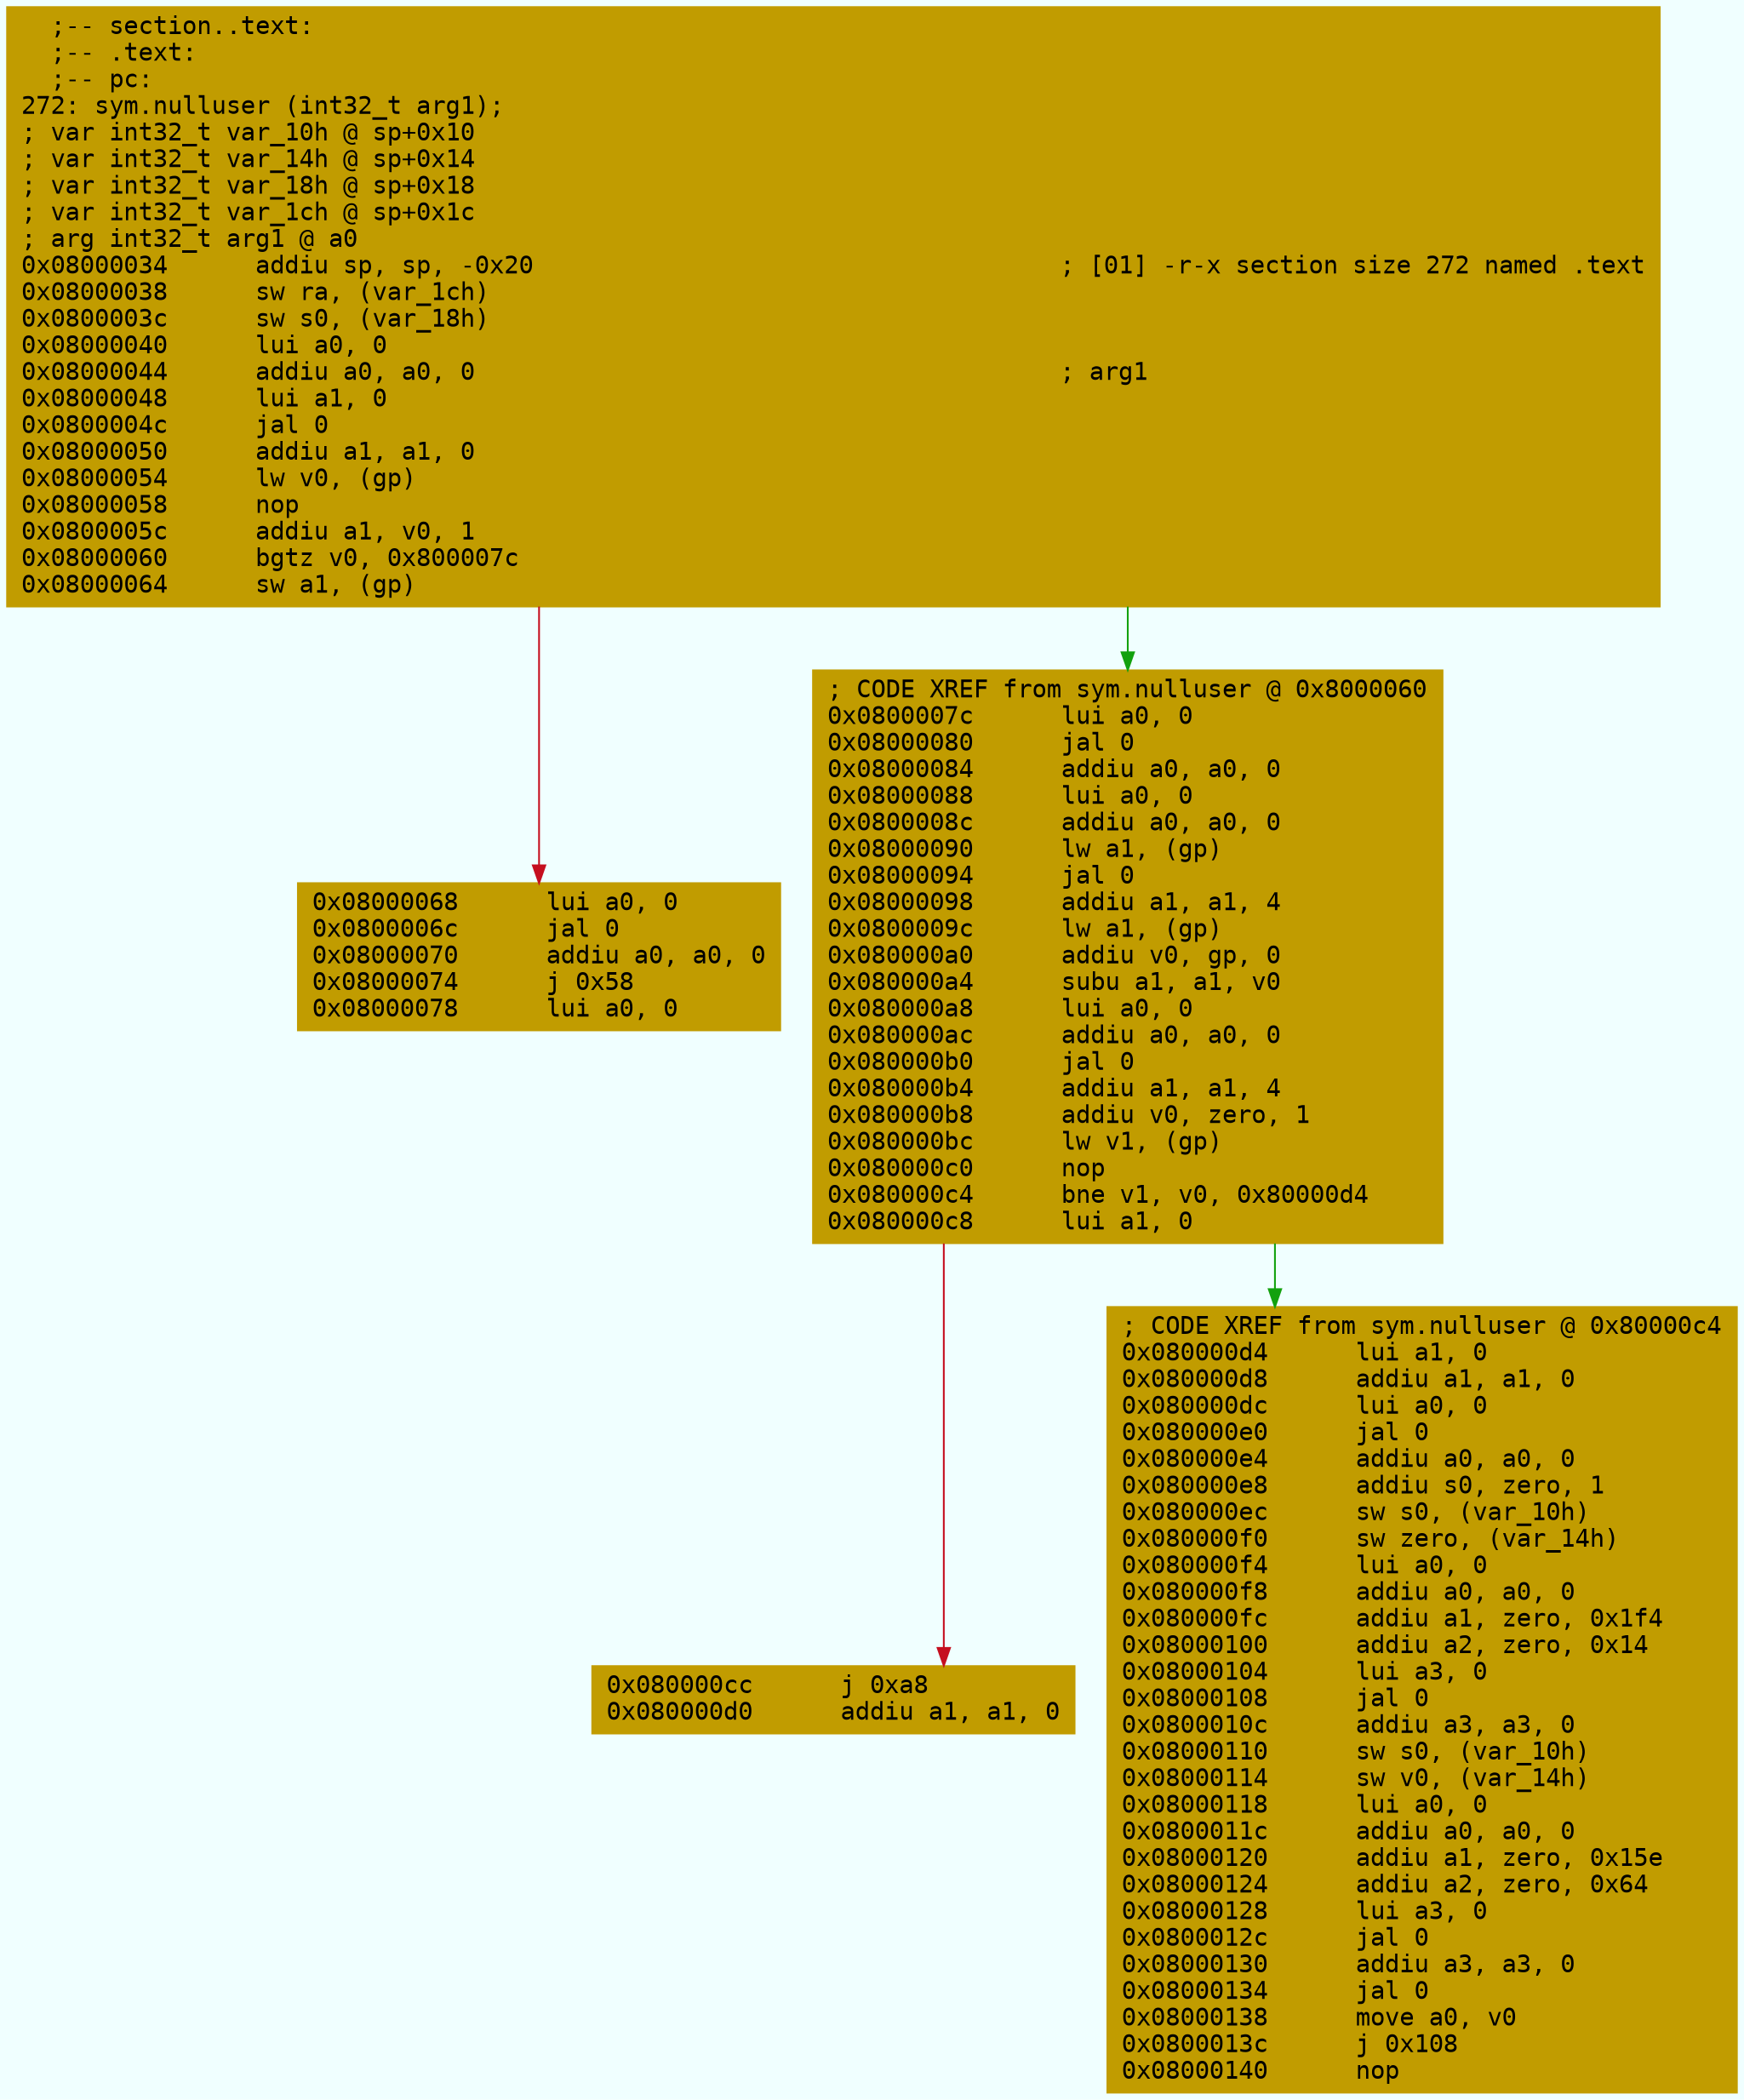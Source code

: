 digraph code {
	graph [bgcolor=azure fontsize=8 fontname="Courier" splines="ortho"];
	node [fillcolor=gray style=filled shape=box];
	edge [arrowhead="normal"];
	"0x08000034" [URL="sym.nulluser/0x08000034", fillcolor="#c19c00",color="#c19c00", fontname="Courier",label="  ;-- section..text:\l  ;-- .text:\l  ;-- pc:\l272: sym.nulluser (int32_t arg1);\l; var int32_t var_10h @ sp+0x10\l; var int32_t var_14h @ sp+0x14\l; var int32_t var_18h @ sp+0x18\l; var int32_t var_1ch @ sp+0x1c\l; arg int32_t arg1 @ a0\l0x08000034      addiu sp, sp, -0x20                                    ; [01] -r-x section size 272 named .text\l0x08000038      sw ra, (var_1ch)\l0x0800003c      sw s0, (var_18h)\l0x08000040      lui a0, 0\l0x08000044      addiu a0, a0, 0                                        ; arg1\l0x08000048      lui a1, 0\l0x0800004c      jal 0\l0x08000050      addiu a1, a1, 0\l0x08000054      lw v0, (gp)\l0x08000058      nop\l0x0800005c      addiu a1, v0, 1\l0x08000060      bgtz v0, 0x800007c\l0x08000064      sw a1, (gp)\l"]
	"0x08000068" [URL="sym.nulluser/0x08000068", fillcolor="#c19c00",color="#c19c00", fontname="Courier",label="0x08000068      lui a0, 0\l0x0800006c      jal 0\l0x08000070      addiu a0, a0, 0\l0x08000074      j 0x58\l0x08000078      lui a0, 0\l"]
	"0x0800007c" [URL="sym.nulluser/0x0800007c", fillcolor="#c19c00",color="#c19c00", fontname="Courier",label="; CODE XREF from sym.nulluser @ 0x8000060\l0x0800007c      lui a0, 0\l0x08000080      jal 0\l0x08000084      addiu a0, a0, 0\l0x08000088      lui a0, 0\l0x0800008c      addiu a0, a0, 0\l0x08000090      lw a1, (gp)\l0x08000094      jal 0\l0x08000098      addiu a1, a1, 4\l0x0800009c      lw a1, (gp)\l0x080000a0      addiu v0, gp, 0\l0x080000a4      subu a1, a1, v0\l0x080000a8      lui a0, 0\l0x080000ac      addiu a0, a0, 0\l0x080000b0      jal 0\l0x080000b4      addiu a1, a1, 4\l0x080000b8      addiu v0, zero, 1\l0x080000bc      lw v1, (gp)\l0x080000c0      nop\l0x080000c4      bne v1, v0, 0x80000d4\l0x080000c8      lui a1, 0\l"]
	"0x080000cc" [URL="sym.nulluser/0x080000cc", fillcolor="#c19c00",color="#c19c00", fontname="Courier",label="0x080000cc      j 0xa8\l0x080000d0      addiu a1, a1, 0\l"]
	"0x080000d4" [URL="sym.nulluser/0x080000d4", fillcolor="#c19c00",color="#c19c00", fontname="Courier",label="; CODE XREF from sym.nulluser @ 0x80000c4\l0x080000d4      lui a1, 0\l0x080000d8      addiu a1, a1, 0\l0x080000dc      lui a0, 0\l0x080000e0      jal 0\l0x080000e4      addiu a0, a0, 0\l0x080000e8      addiu s0, zero, 1\l0x080000ec      sw s0, (var_10h)\l0x080000f0      sw zero, (var_14h)\l0x080000f4      lui a0, 0\l0x080000f8      addiu a0, a0, 0\l0x080000fc      addiu a1, zero, 0x1f4\l0x08000100      addiu a2, zero, 0x14\l0x08000104      lui a3, 0\l0x08000108      jal 0\l0x0800010c      addiu a3, a3, 0\l0x08000110      sw s0, (var_10h)\l0x08000114      sw v0, (var_14h)\l0x08000118      lui a0, 0\l0x0800011c      addiu a0, a0, 0\l0x08000120      addiu a1, zero, 0x15e\l0x08000124      addiu a2, zero, 0x64\l0x08000128      lui a3, 0\l0x0800012c      jal 0\l0x08000130      addiu a3, a3, 0\l0x08000134      jal 0\l0x08000138      move a0, v0\l0x0800013c      j 0x108\l0x08000140      nop\l"]
        "0x08000034" -> "0x0800007c" [color="#13a10e"];
        "0x08000034" -> "0x08000068" [color="#c50f1f"];
        "0x0800007c" -> "0x080000d4" [color="#13a10e"];
        "0x0800007c" -> "0x080000cc" [color="#c50f1f"];
}
